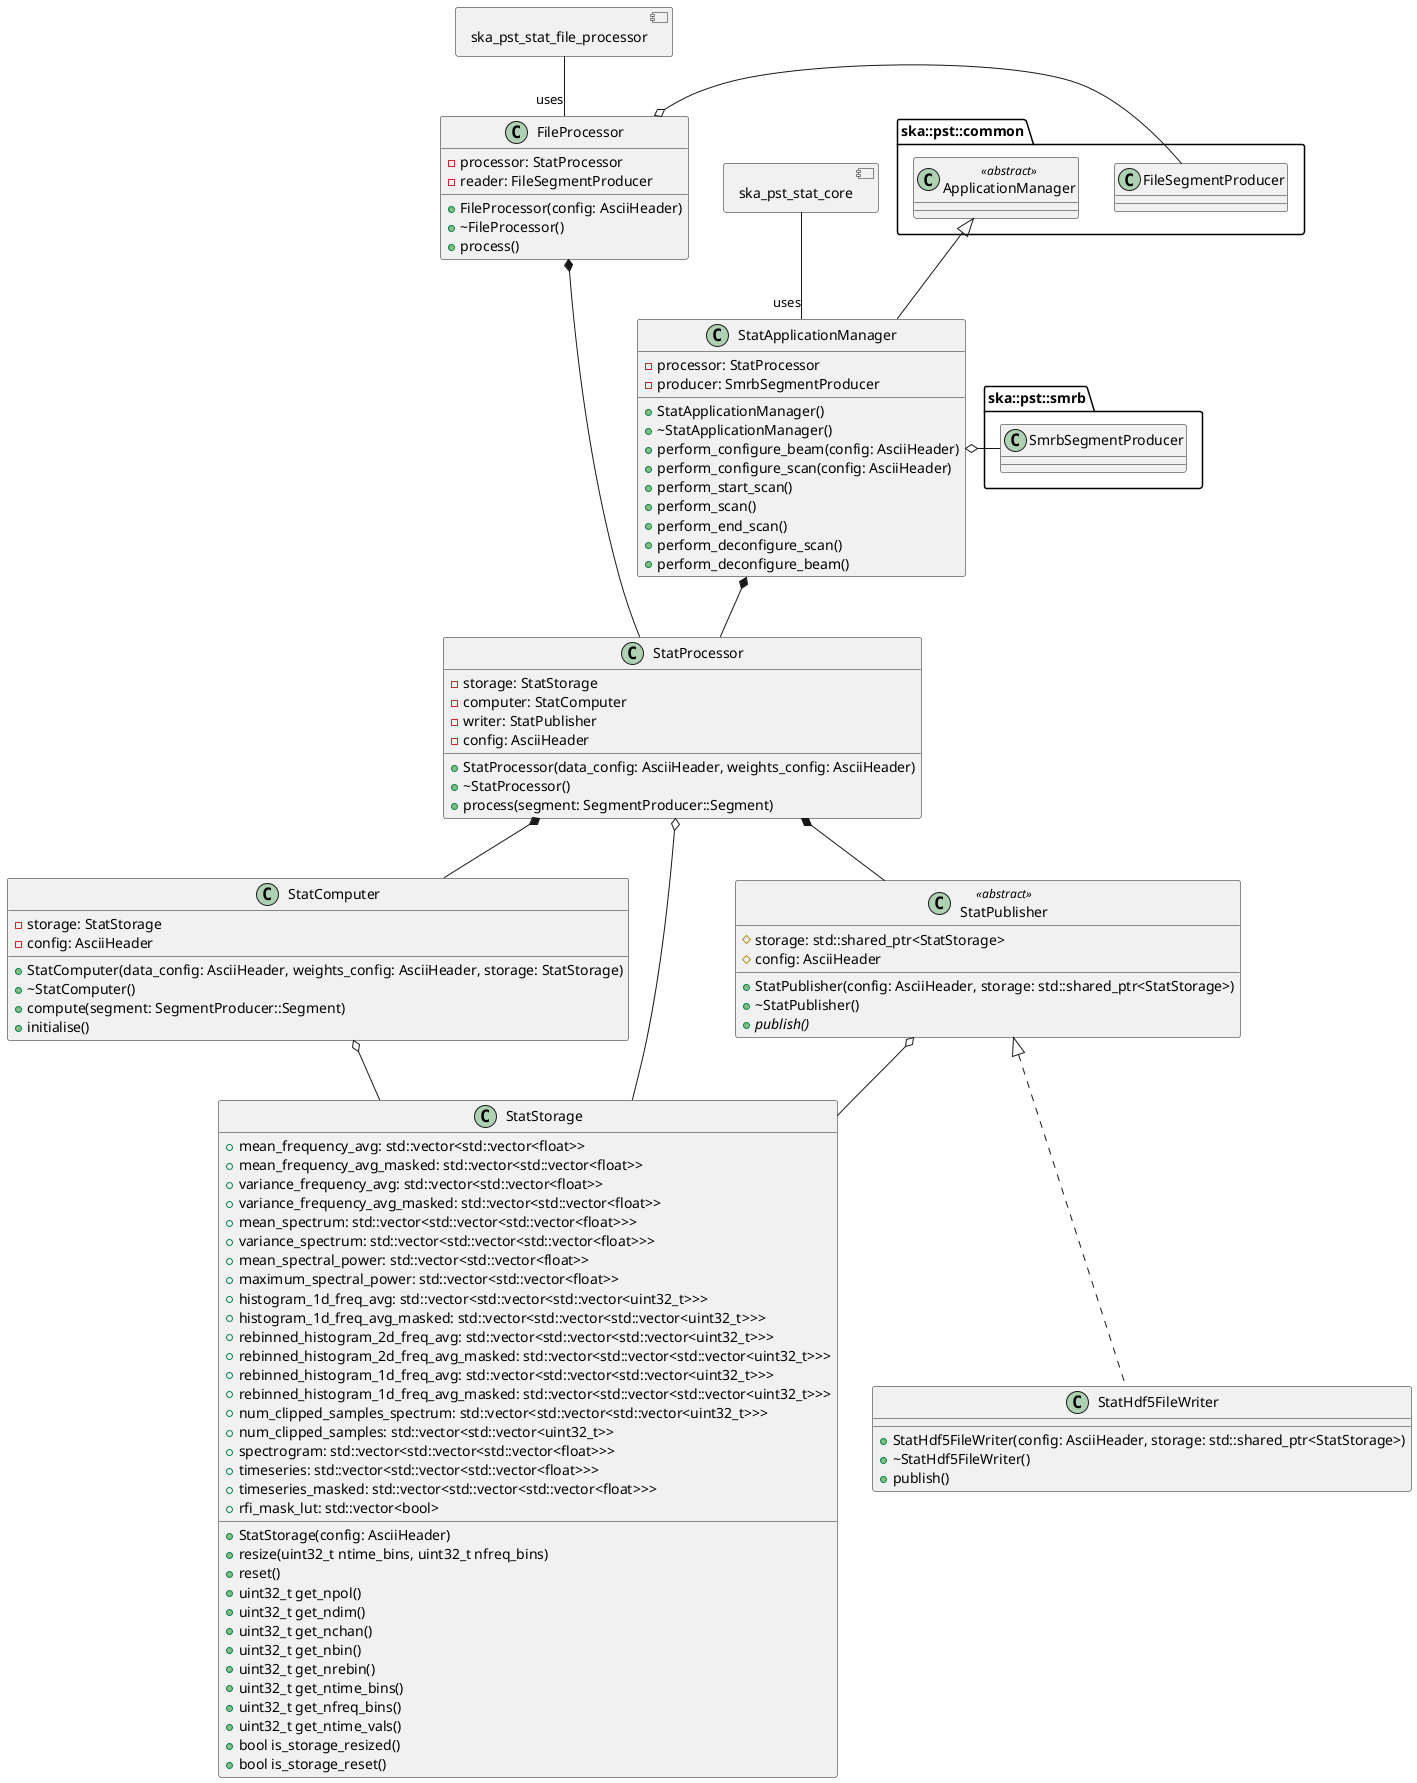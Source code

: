 @startuml PST Stat Class Diagram
allow_mixing

package ska::pst::common 
{
  class ApplicationManager <<abstract>>
  class FileSegmentProducer
}

package ska::pst::smrb 
{
  class SmrbSegmentProducer
}

class StatApplicationManager {
  + StatApplicationManager()
  + ~StatApplicationManager()
  + perform_configure_beam(config: AsciiHeader)
  + perform_configure_scan(config: AsciiHeader)
  + perform_start_scan()
  + perform_scan()
  + perform_end_scan()
  + perform_deconfigure_scan()
  + perform_deconfigure_beam()
  - processor: StatProcessor
  - producer: SmrbSegmentProducer
}

class FileProcessor {
  + FileProcessor(config: AsciiHeader)
  + ~FileProcessor()
  + process()
  - processor: StatProcessor
  - reader: FileSegmentProducer
}

class StatProcessor {
  + StatProcessor(data_config: AsciiHeader, weights_config: AsciiHeader)
  + ~StatProcessor()
  + process(segment: SegmentProducer::Segment)
  - storage: StatStorage
  - computer: StatComputer
  - writer: StatPublisher
  - config: AsciiHeader
}

class StatComputer {
  + StatComputer(data_config: AsciiHeader, weights_config: AsciiHeader, storage: StatStorage)
  + ~StatComputer()
  + compute(segment: SegmentProducer::Segment)
  + initialise()
  - storage: StatStorage
  - config: AsciiHeader
}

class StatStorage {
  + StatStorage(config: AsciiHeader)
  + resize(uint32_t ntime_bins, uint32_t nfreq_bins)
  + reset()
  + uint32_t get_npol()
  + uint32_t get_ndim()
  + uint32_t get_nchan()
  + uint32_t get_nbin()
  + uint32_t get_nrebin()
  + uint32_t get_ntime_bins()
  + uint32_t get_nfreq_bins()
  + uint32_t get_ntime_vals()
  + bool is_storage_resized()
  + bool is_storage_reset()
  + mean_frequency_avg: std::vector<std::vector<float>>
  + mean_frequency_avg_masked: std::vector<std::vector<float>>
  + variance_frequency_avg: std::vector<std::vector<float>>
  + variance_frequency_avg_masked: std::vector<std::vector<float>>
  + mean_spectrum: std::vector<std::vector<std::vector<float>>>
  + variance_spectrum: std::vector<std::vector<std::vector<float>>>
  + mean_spectral_power: std::vector<std::vector<float>>
  + maximum_spectral_power: std::vector<std::vector<float>>
  + histogram_1d_freq_avg: std::vector<std::vector<std::vector<uint32_t>>>
  + histogram_1d_freq_avg_masked: std::vector<std::vector<std::vector<uint32_t>>>
  + rebinned_histogram_2d_freq_avg: std::vector<std::vector<std::vector<uint32_t>>>
  + rebinned_histogram_2d_freq_avg_masked: std::vector<std::vector<std::vector<uint32_t>>>
  + rebinned_histogram_1d_freq_avg: std::vector<std::vector<std::vector<uint32_t>>>
  + rebinned_histogram_1d_freq_avg_masked: std::vector<std::vector<std::vector<uint32_t>>>
  + num_clipped_samples_spectrum: std::vector<std::vector<std::vector<uint32_t>>>
  + num_clipped_samples: std::vector<std::vector<uint32_t>>
  + spectrogram: std::vector<std::vector<std::vector<float>>>
  + timeseries: std::vector<std::vector<std::vector<float>>>
  + timeseries_masked: std::vector<std::vector<std::vector<float>>>
  + rfi_mask_lut: std::vector<bool>
}

class StatPublisher <<abstract>> {
  # storage: std::shared_ptr<StatStorage>
  # config: AsciiHeader
  + StatPublisher(config: AsciiHeader, storage: std::shared_ptr<StatStorage>)
  + ~StatPublisher()
  {abstract} + publish()
}

class StatHdf5FileWriter implements StatPublisher {
  + StatHdf5FileWriter(config: AsciiHeader, storage: std::shared_ptr<StatStorage>)
  + ~StatHdf5FileWriter()
  + publish()
}

StatProcessor *-- StatComputer
StatProcessor *-- StatPublisher
StatProcessor o-- StatStorage
StatComputer o-- StatStorage
StatPublisher o-- StatStorage

ApplicationManager <|-- StatApplicationManager
StatApplicationManager o- SmrbSegmentProducer
StatApplicationManager *-- StatProcessor

FileProcessor *-- StatProcessor
FileProcessor o- FileSegmentProducer

component ska_pst_stat_core
ska_pst_stat_core -- "uses" StatApplicationManager
component ska_pst_stat_file_processor
ska_pst_stat_file_processor -- "uses" FileProcessor

@enduml
